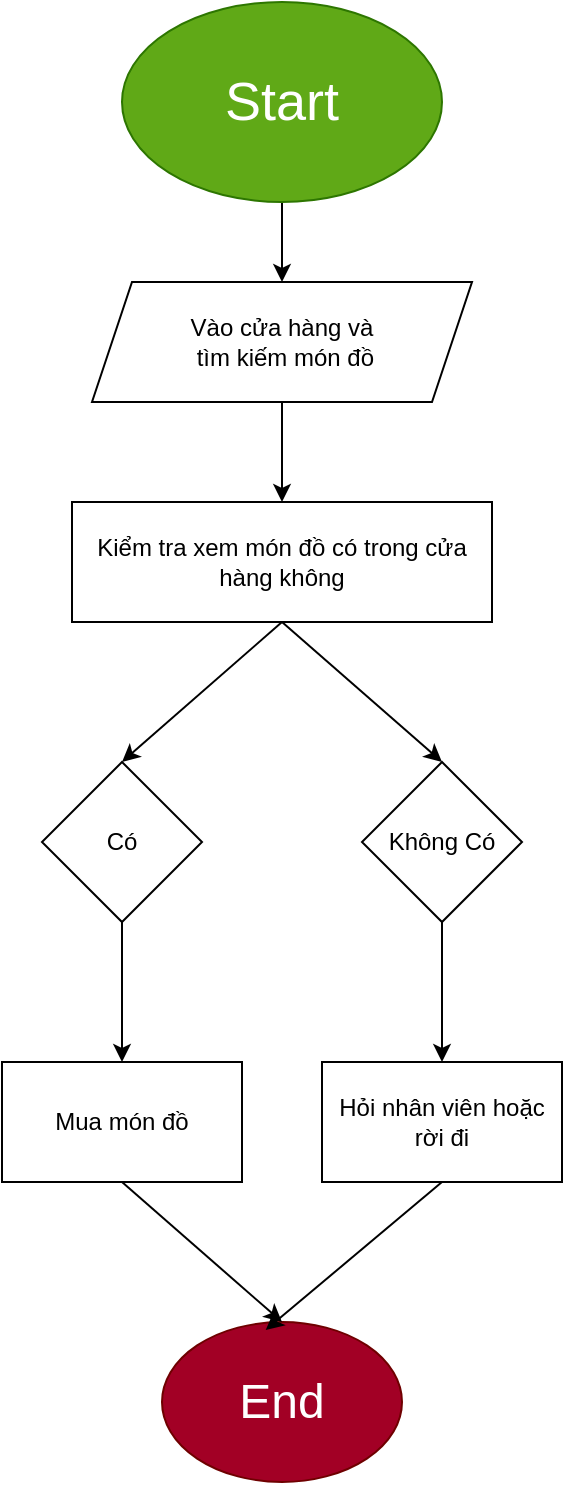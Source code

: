 <mxfile version="28.0.6">
  <diagram name="Trang-1" id="4XgL7WzsLW3-dsDCaf7v">
    <mxGraphModel dx="273" dy="618" grid="1" gridSize="10" guides="1" tooltips="1" connect="1" arrows="1" fold="1" page="1" pageScale="1" pageWidth="827" pageHeight="1169" math="0" shadow="0">
      <root>
        <mxCell id="0" />
        <mxCell id="1" parent="0" />
        <mxCell id="WI00lLoNJXgTZrPOS6Ls-2" style="edgeStyle=orthogonalEdgeStyle;rounded=0;orthogonalLoop=1;jettySize=auto;html=1;entryX=0.5;entryY=0;entryDx=0;entryDy=0;" edge="1" parent="1" source="WI00lLoNJXgTZrPOS6Ls-1" target="WI00lLoNJXgTZrPOS6Ls-5">
          <mxGeometry relative="1" as="geometry">
            <mxPoint x="237.5" y="190" as="targetPoint" />
          </mxGeometry>
        </mxCell>
        <mxCell id="WI00lLoNJXgTZrPOS6Ls-1" value="Start" style="ellipse;whiteSpace=wrap;html=1;fillColor=#60a917;fontColor=#ffffff;strokeColor=#2D7600;fontSize=27;" vertex="1" parent="1">
          <mxGeometry x="160" y="20" width="160" height="100" as="geometry" />
        </mxCell>
        <mxCell id="WI00lLoNJXgTZrPOS6Ls-4" value="Kiểm tra xem món đồ có trong cửa hàng không" style="rounded=0;whiteSpace=wrap;html=1;" vertex="1" parent="1">
          <mxGeometry x="135" y="270" width="210" height="60" as="geometry" />
        </mxCell>
        <mxCell id="WI00lLoNJXgTZrPOS6Ls-7" style="edgeStyle=orthogonalEdgeStyle;rounded=0;orthogonalLoop=1;jettySize=auto;html=1;entryX=0.5;entryY=0;entryDx=0;entryDy=0;" edge="1" parent="1" source="WI00lLoNJXgTZrPOS6Ls-5" target="WI00lLoNJXgTZrPOS6Ls-4">
          <mxGeometry relative="1" as="geometry" />
        </mxCell>
        <mxCell id="WI00lLoNJXgTZrPOS6Ls-5" value="&lt;div style=&quot;&quot;&gt;&lt;span style=&quot;background-color: transparent; color: light-dark(rgb(0, 0, 0), rgb(255, 255, 255));&quot;&gt;Vào cửa hàng và&lt;/span&gt;&lt;/div&gt;&lt;div style=&quot;&quot;&gt;&lt;span style=&quot;background-color: transparent; color: light-dark(rgb(0, 0, 0), rgb(255, 255, 255));&quot;&gt;&amp;nbsp;tìm kiếm món đồ&lt;/span&gt;&lt;/div&gt;" style="shape=parallelogram;perimeter=parallelogramPerimeter;whiteSpace=wrap;html=1;fixedSize=1;align=center;" vertex="1" parent="1">
          <mxGeometry x="145" y="160" width="190" height="60" as="geometry" />
        </mxCell>
        <mxCell id="WI00lLoNJXgTZrPOS6Ls-9" value="" style="endArrow=classic;html=1;rounded=0;exitX=0.5;exitY=1;exitDx=0;exitDy=0;" edge="1" parent="1" source="WI00lLoNJXgTZrPOS6Ls-4">
          <mxGeometry width="50" height="50" relative="1" as="geometry">
            <mxPoint x="220" y="300" as="sourcePoint" />
            <mxPoint x="160" y="400" as="targetPoint" />
          </mxGeometry>
        </mxCell>
        <mxCell id="WI00lLoNJXgTZrPOS6Ls-10" value="" style="endArrow=classic;html=1;rounded=0;exitX=0.5;exitY=1;exitDx=0;exitDy=0;" edge="1" parent="1" source="WI00lLoNJXgTZrPOS6Ls-4">
          <mxGeometry width="50" height="50" relative="1" as="geometry">
            <mxPoint x="220" y="300" as="sourcePoint" />
            <mxPoint x="320" y="400" as="targetPoint" />
          </mxGeometry>
        </mxCell>
        <mxCell id="WI00lLoNJXgTZrPOS6Ls-11" value="Có" style="rhombus;whiteSpace=wrap;html=1;" vertex="1" parent="1">
          <mxGeometry x="120" y="400" width="80" height="80" as="geometry" />
        </mxCell>
        <mxCell id="WI00lLoNJXgTZrPOS6Ls-16" style="edgeStyle=orthogonalEdgeStyle;rounded=0;orthogonalLoop=1;jettySize=auto;html=1;" edge="1" parent="1" source="WI00lLoNJXgTZrPOS6Ls-12" target="WI00lLoNJXgTZrPOS6Ls-15">
          <mxGeometry relative="1" as="geometry" />
        </mxCell>
        <mxCell id="WI00lLoNJXgTZrPOS6Ls-12" value="Không Có" style="rhombus;whiteSpace=wrap;html=1;" vertex="1" parent="1">
          <mxGeometry x="280" y="400" width="80" height="80" as="geometry" />
        </mxCell>
        <mxCell id="WI00lLoNJXgTZrPOS6Ls-13" value="" style="endArrow=classic;html=1;rounded=0;exitX=0.5;exitY=1;exitDx=0;exitDy=0;entryX=0.5;entryY=0;entryDx=0;entryDy=0;entryPerimeter=0;" edge="1" parent="1" source="WI00lLoNJXgTZrPOS6Ls-11" target="WI00lLoNJXgTZrPOS6Ls-14">
          <mxGeometry width="50" height="50" relative="1" as="geometry">
            <mxPoint x="220" y="400" as="sourcePoint" />
            <mxPoint x="160" y="540" as="targetPoint" />
          </mxGeometry>
        </mxCell>
        <mxCell id="WI00lLoNJXgTZrPOS6Ls-14" value="Mua món đồ" style="rounded=0;whiteSpace=wrap;html=1;" vertex="1" parent="1">
          <mxGeometry x="100" y="550" width="120" height="60" as="geometry" />
        </mxCell>
        <mxCell id="WI00lLoNJXgTZrPOS6Ls-15" value="Hỏi nhân viên hoặc rời đi" style="rounded=0;whiteSpace=wrap;html=1;" vertex="1" parent="1">
          <mxGeometry x="260" y="550" width="120" height="60" as="geometry" />
        </mxCell>
        <mxCell id="WI00lLoNJXgTZrPOS6Ls-17" value="&lt;font style=&quot;font-size: 24px;&quot;&gt;End&lt;/font&gt;" style="ellipse;whiteSpace=wrap;html=1;fillColor=#a20025;fontColor=#ffffff;strokeColor=#6F0000;" vertex="1" parent="1">
          <mxGeometry x="180" y="680" width="120" height="80" as="geometry" />
        </mxCell>
        <mxCell id="WI00lLoNJXgTZrPOS6Ls-20" value="" style="endArrow=classic;html=1;rounded=0;entryX=0.5;entryY=0;entryDx=0;entryDy=0;exitX=0.5;exitY=1;exitDx=0;exitDy=0;" edge="1" parent="1" source="WI00lLoNJXgTZrPOS6Ls-14" target="WI00lLoNJXgTZrPOS6Ls-17">
          <mxGeometry width="50" height="50" relative="1" as="geometry">
            <mxPoint x="220" y="490" as="sourcePoint" />
            <mxPoint x="270" y="440" as="targetPoint" />
          </mxGeometry>
        </mxCell>
        <mxCell id="WI00lLoNJXgTZrPOS6Ls-21" value="" style="endArrow=classic;html=1;rounded=0;exitX=0.5;exitY=1;exitDx=0;exitDy=0;entryX=0.432;entryY=0.05;entryDx=0;entryDy=0;entryPerimeter=0;" edge="1" parent="1" source="WI00lLoNJXgTZrPOS6Ls-15" target="WI00lLoNJXgTZrPOS6Ls-17">
          <mxGeometry width="50" height="50" relative="1" as="geometry">
            <mxPoint x="270" y="490" as="sourcePoint" />
            <mxPoint x="240" y="677" as="targetPoint" />
          </mxGeometry>
        </mxCell>
      </root>
    </mxGraphModel>
  </diagram>
</mxfile>
